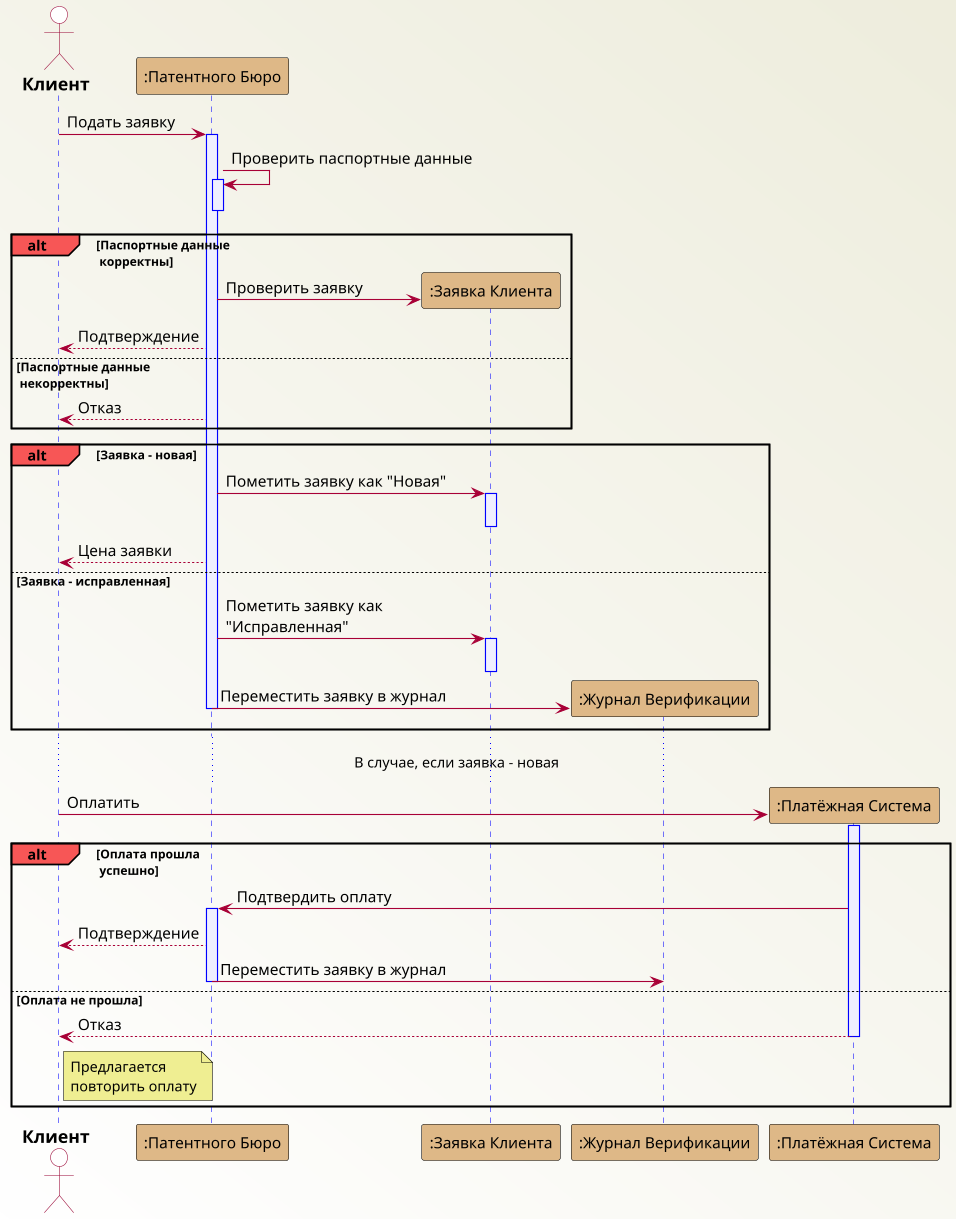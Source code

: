 @startuml
scale 1.1

skinparam {
backgroundColor white\#EEEDDD

ParticipantPadding 0

ActorBackgroundColor white
ActorBordercolor #990434
actorFontSize 16
actorFontStyle bold

ParticipantBorderColor black
ParticipantBackgroundColor burlywood
ParticipantFontColor black

sequenceLifeLineBorderColor blue
sequenceLifeLineBackgroundColor motivation

sequenceGroupBackgroundColor #f75656

arrowColor #A80036
arrowFontSize 14

noteBackgroundColor #efee92
notebordercolor black
}


actor "Клиент" as client order 1
participant ":Патентного Бюро" as system order 2

client -> system : Подать заявку
activate system
    system -> system : Проверить паспортные данные
    activate system
    deactivate system

alt Паспортные данные\n корректны
    create participant ":Заявка Клиента" as application order 3
    system -> application : Проверить заявку
    system --> client : Подтверждение

else Паспортные данные\n некорректны
    system --> client : Отказ
end

alt Заявка - новая
    system -> application : Пометить заявку как "Новая"
    activate application
    deactivate application
    system --> client : Цена заявки
else Заявка - исправленная
    system -> application : Пометить заявку как\n"Исправленная"
    activate application
    deactivate application
    create participant ":Журнал Верификации" as verifier order 4
    system -> verifier : Переместить заявку в журнал
    deactivate system
end

create participant ":Платёжная Система" as pay order 5
...<size:13>В случае, если заявка - новая</size>...
client -> pay : Оплатить
activate pay

alt Оплата прошла\n успешно
    pay -> system : Подтвердить оплату
    activate system
    system --> client : Подтверждение
    system -> verifier : Переместить заявку в журнал
    deactivate system
else Оплата не прошла
     pay --> client : Отказ
     note right of client
         Предлагается
         повторить оплату
     end note
     deactivate pay
end

@enduml
